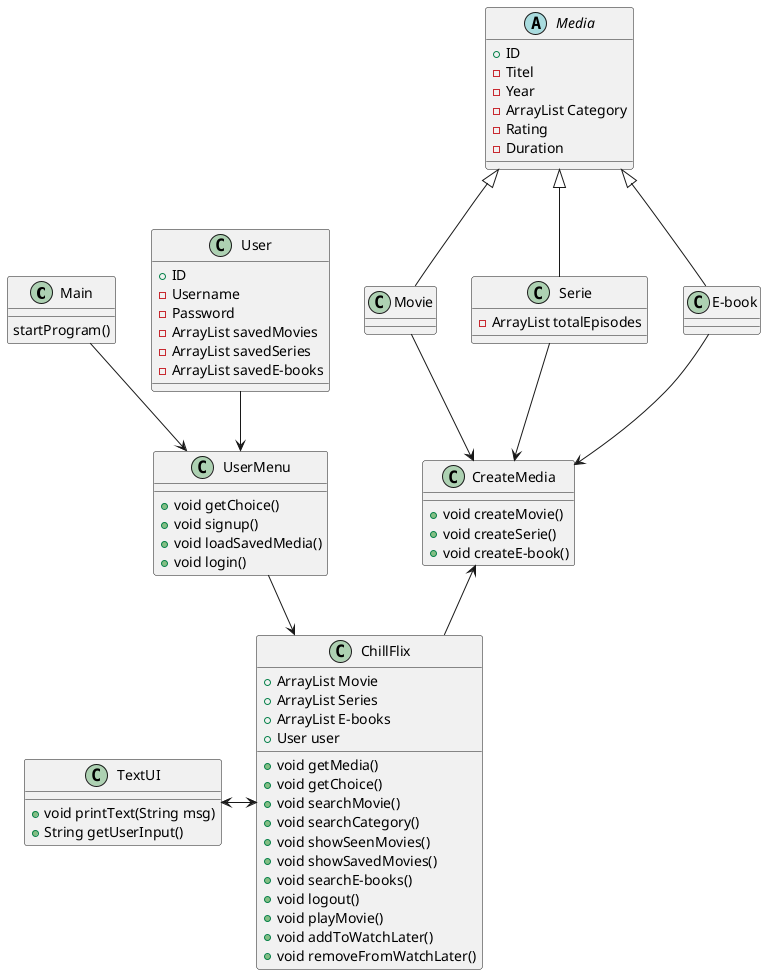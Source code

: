 @startuml
'https://plantuml.com/class-diagram

class Main
class ChillFlix
class UserMenu
class User
abstract class Media
class Movie
class Serie
class E-book
class CreateMedia
class TextUI

Main : startProgram()

User : +ID
User : -Username
User : -Password
User : -ArrayList savedMovies
User : -ArrayList savedSeries
User : -ArrayList savedE-books

ChillFlix : + ArrayList Movie
ChillFlix : + ArrayList Series
ChillFlix : + ArrayList E-books
ChillFlix : + User user
ChillFlix : + void getMedia()
ChillFlix : + void getChoice()
ChillFlix : + void searchMovie()
ChillFlix : + void searchCategory()
ChillFlix : + void showSeenMovies()
ChillFlix : + void showSavedMovies()
ChillFlix : + void searchE-books()
ChillFlix : + void logout()
ChillFlix : + void playMovie()
ChillFlix : + void addToWatchLater()
ChillFlix : + void removeFromWatchLater()

Media : +ID
Media : -Titel
Media : -Year
Media : -ArrayList Category
Media : -Rating
Media : -Duration
Serie : -ArrayList totalEpisodes

CreateMedia : +void createMovie()
CreateMedia : +void createSerie()
CreateMedia : +void createE-book()

TextUI : + void printText(String msg)
TextUI : + String getUserInput()

UserMenu : +void getChoice()
UserMenu : +void signup()
UserMenu : +void loadSavedMedia()
UserMenu : +void login()

User --> UserMenu
Main --> UserMenu
UserMenu --> ChillFlix
Movie --> CreateMedia
Serie --> CreateMedia
"E-book" --> CreateMedia

CreateMedia <-- ChillFlix
TextUI <-> ChillFlix
Media <|-- Movie
Media <|-- Serie
Media <|-- "E-book"

@enduml